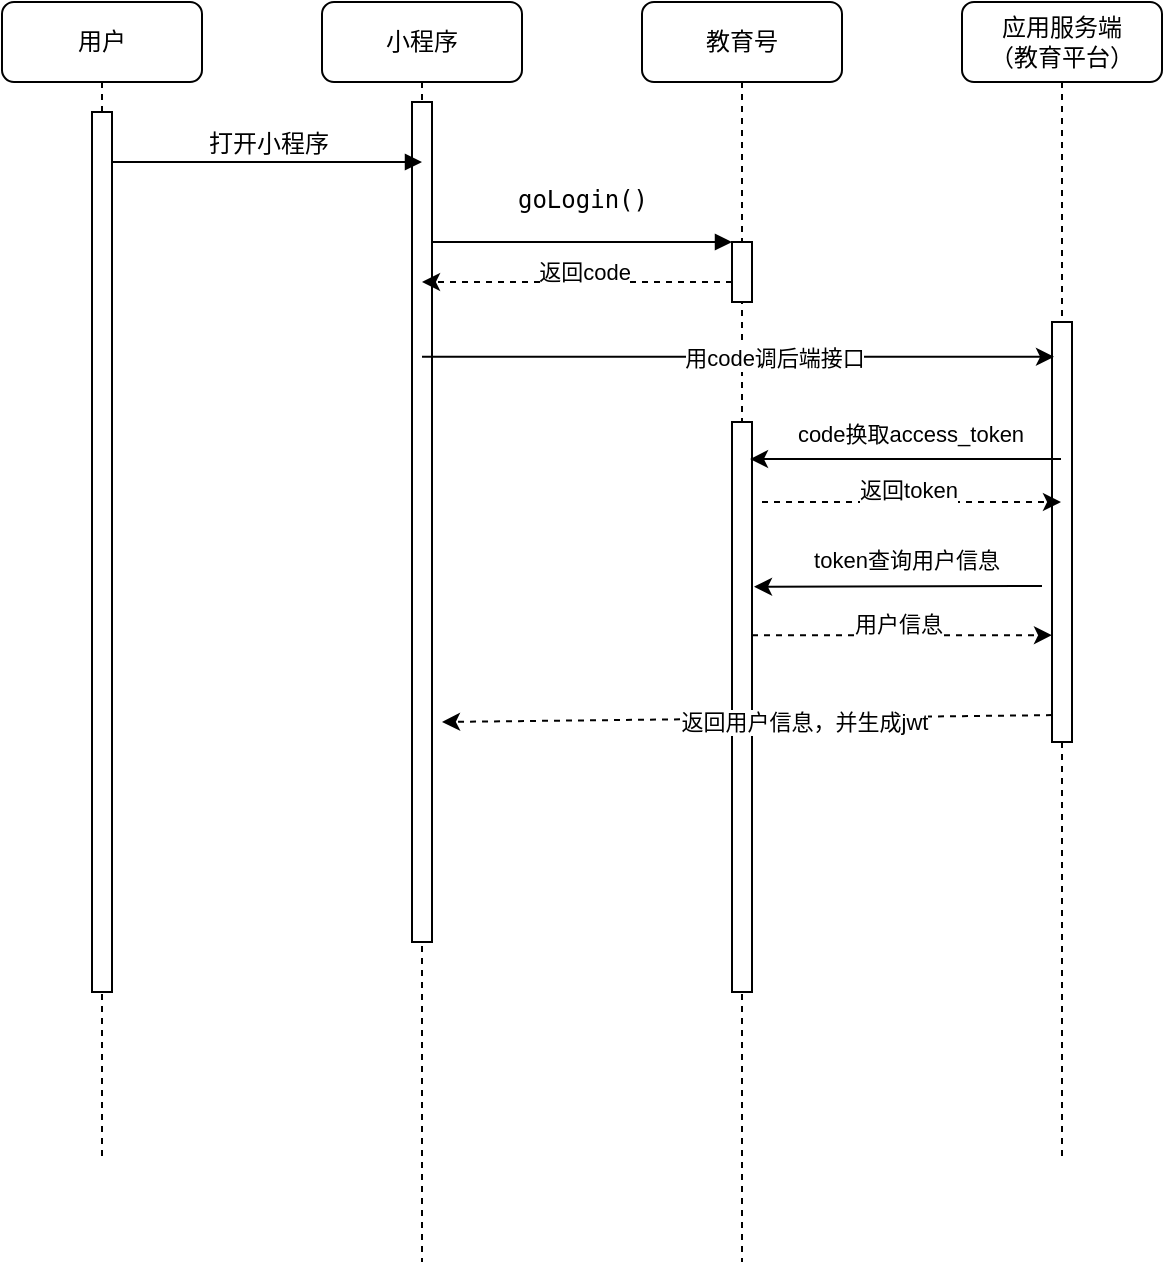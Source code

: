 <mxfile version="20.8.23" type="github">
  <diagram name="第 1 页" id="AF5TEr3o9fBLPjsSaG36">
    <mxGraphModel dx="954" dy="562" grid="1" gridSize="10" guides="1" tooltips="1" connect="1" arrows="1" fold="1" page="1" pageScale="1" pageWidth="827" pageHeight="1169" math="0" shadow="0">
      <root>
        <mxCell id="0" />
        <mxCell id="1" parent="0" />
        <mxCell id="HEF7RUJ6DUYRe6dDmY_Z-1" value="小程序" style="shape=umlLifeline;perimeter=lifelinePerimeter;whiteSpace=wrap;html=1;container=1;collapsible=0;recursiveResize=0;outlineConnect=0;rounded=1;shadow=0;comic=0;labelBackgroundColor=none;strokeWidth=1;fontFamily=Verdana;fontSize=12;align=center;" vertex="1" parent="1">
          <mxGeometry x="260" y="80" width="100" height="630" as="geometry" />
        </mxCell>
        <mxCell id="HEF7RUJ6DUYRe6dDmY_Z-2" style="edgeStyle=none;rounded=0;orthogonalLoop=1;jettySize=auto;html=1;dashed=1;elbow=vertical;" edge="1" parent="HEF7RUJ6DUYRe6dDmY_Z-1" source="HEF7RUJ6DUYRe6dDmY_Z-3" target="HEF7RUJ6DUYRe6dDmY_Z-1">
          <mxGeometry relative="1" as="geometry" />
        </mxCell>
        <mxCell id="HEF7RUJ6DUYRe6dDmY_Z-3" value="" style="html=1;points=[];perimeter=orthogonalPerimeter;rounded=0;shadow=0;comic=0;labelBackgroundColor=none;strokeWidth=1;fontFamily=Verdana;fontSize=12;align=center;" vertex="1" parent="HEF7RUJ6DUYRe6dDmY_Z-1">
          <mxGeometry x="45" y="50" width="10" height="420" as="geometry" />
        </mxCell>
        <mxCell id="HEF7RUJ6DUYRe6dDmY_Z-4" value="教育号" style="shape=umlLifeline;perimeter=lifelinePerimeter;whiteSpace=wrap;html=1;container=1;collapsible=0;recursiveResize=0;outlineConnect=0;rounded=1;shadow=0;comic=0;labelBackgroundColor=none;strokeWidth=1;fontFamily=Verdana;fontSize=12;align=center;" vertex="1" parent="1">
          <mxGeometry x="420" y="80" width="100" height="630" as="geometry" />
        </mxCell>
        <mxCell id="HEF7RUJ6DUYRe6dDmY_Z-5" value="" style="html=1;points=[];perimeter=orthogonalPerimeter;rounded=0;shadow=0;comic=0;labelBackgroundColor=none;strokeWidth=1;fontFamily=Verdana;fontSize=12;align=center;" vertex="1" parent="HEF7RUJ6DUYRe6dDmY_Z-4">
          <mxGeometry x="45" y="120" width="10" height="30" as="geometry" />
        </mxCell>
        <mxCell id="HEF7RUJ6DUYRe6dDmY_Z-6" style="edgeStyle=none;rounded=0;orthogonalLoop=1;jettySize=auto;html=1;elbow=vertical;" edge="1" parent="HEF7RUJ6DUYRe6dDmY_Z-4" source="HEF7RUJ6DUYRe6dDmY_Z-7" target="HEF7RUJ6DUYRe6dDmY_Z-4">
          <mxGeometry relative="1" as="geometry" />
        </mxCell>
        <mxCell id="HEF7RUJ6DUYRe6dDmY_Z-7" value="" style="html=1;points=[];perimeter=orthogonalPerimeter;rounded=0;shadow=0;comic=0;labelBackgroundColor=none;strokeWidth=1;fontFamily=Verdana;fontSize=12;align=center;" vertex="1" parent="HEF7RUJ6DUYRe6dDmY_Z-4">
          <mxGeometry x="45" y="210" width="10" height="285" as="geometry" />
        </mxCell>
        <mxCell id="HEF7RUJ6DUYRe6dDmY_Z-8" value="应用服务端&lt;br style=&quot;border-color: var(--border-color);&quot;&gt;（教育平台）" style="shape=umlLifeline;perimeter=lifelinePerimeter;whiteSpace=wrap;html=1;container=1;collapsible=0;recursiveResize=0;outlineConnect=0;rounded=1;shadow=0;comic=0;labelBackgroundColor=none;strokeWidth=1;fontFamily=Verdana;fontSize=12;align=center;" vertex="1" parent="1">
          <mxGeometry x="580" y="80" width="100" height="580" as="geometry" />
        </mxCell>
        <mxCell id="HEF7RUJ6DUYRe6dDmY_Z-45" style="edgeStyle=orthogonalEdgeStyle;rounded=0;orthogonalLoop=1;jettySize=auto;html=1;" edge="1" parent="HEF7RUJ6DUYRe6dDmY_Z-8" source="HEF7RUJ6DUYRe6dDmY_Z-9" target="HEF7RUJ6DUYRe6dDmY_Z-8">
          <mxGeometry relative="1" as="geometry">
            <Array as="points">
              <mxPoint x="50" y="360" />
              <mxPoint x="50" y="360" />
            </Array>
          </mxGeometry>
        </mxCell>
        <mxCell id="HEF7RUJ6DUYRe6dDmY_Z-9" value="" style="html=1;points=[];perimeter=orthogonalPerimeter;rounded=0;shadow=0;comic=0;labelBackgroundColor=none;strokeWidth=1;fontFamily=Verdana;fontSize=12;align=center;" vertex="1" parent="HEF7RUJ6DUYRe6dDmY_Z-8">
          <mxGeometry x="45" y="160" width="10" height="210" as="geometry" />
        </mxCell>
        <mxCell id="HEF7RUJ6DUYRe6dDmY_Z-14" value="用户" style="shape=umlLifeline;perimeter=lifelinePerimeter;whiteSpace=wrap;html=1;container=1;collapsible=0;recursiveResize=0;outlineConnect=0;rounded=1;shadow=0;comic=0;labelBackgroundColor=none;strokeWidth=1;fontFamily=Verdana;fontSize=12;align=center;" vertex="1" parent="1">
          <mxGeometry x="100" y="80" width="100" height="580" as="geometry" />
        </mxCell>
        <mxCell id="HEF7RUJ6DUYRe6dDmY_Z-15" value="" style="html=1;points=[];perimeter=orthogonalPerimeter;rounded=0;shadow=0;comic=0;labelBackgroundColor=none;strokeWidth=1;fontFamily=Verdana;fontSize=12;align=center;" vertex="1" parent="HEF7RUJ6DUYRe6dDmY_Z-14">
          <mxGeometry x="45" y="55" width="10" height="440" as="geometry" />
        </mxCell>
        <mxCell id="HEF7RUJ6DUYRe6dDmY_Z-16" value="打开小程序" style="html=1;verticalAlign=bottom;endArrow=block;entryX=0.5;entryY=0.071;labelBackgroundColor=none;fontFamily=Verdana;fontSize=12;edgeStyle=elbowEdgeStyle;elbow=vertical;entryDx=0;entryDy=0;entryPerimeter=0;" edge="1" parent="1" source="HEF7RUJ6DUYRe6dDmY_Z-15" target="HEF7RUJ6DUYRe6dDmY_Z-3">
          <mxGeometry relative="1" as="geometry">
            <mxPoint x="220" y="190" as="sourcePoint" />
          </mxGeometry>
        </mxCell>
        <mxCell id="HEF7RUJ6DUYRe6dDmY_Z-17" value="&lt;pre&gt;&lt;code&gt;goLogin()&lt;/code&gt;&lt;/pre&gt;" style="html=1;verticalAlign=bottom;endArrow=block;entryX=0;entryY=0;labelBackgroundColor=none;fontFamily=Verdana;fontSize=12;edgeStyle=elbowEdgeStyle;elbow=vertical;" edge="1" parent="1" source="HEF7RUJ6DUYRe6dDmY_Z-3" target="HEF7RUJ6DUYRe6dDmY_Z-5">
          <mxGeometry relative="1" as="geometry">
            <mxPoint x="370" y="200" as="sourcePoint" />
          </mxGeometry>
        </mxCell>
        <mxCell id="HEF7RUJ6DUYRe6dDmY_Z-23" style="rounded=0;orthogonalLoop=1;jettySize=auto;html=1;dashed=1;" edge="1" parent="1" source="HEF7RUJ6DUYRe6dDmY_Z-5" target="HEF7RUJ6DUYRe6dDmY_Z-1">
          <mxGeometry relative="1" as="geometry">
            <mxPoint x="470" y="240" as="sourcePoint" />
            <Array as="points">
              <mxPoint x="380" y="220" />
            </Array>
          </mxGeometry>
        </mxCell>
        <mxCell id="HEF7RUJ6DUYRe6dDmY_Z-24" value="返回code" style="edgeLabel;html=1;align=center;verticalAlign=middle;resizable=0;points=[];" vertex="1" connectable="0" parent="HEF7RUJ6DUYRe6dDmY_Z-23">
          <mxGeometry x="-0.308" y="1" relative="1" as="geometry">
            <mxPoint x="-21" y="-6" as="offset" />
          </mxGeometry>
        </mxCell>
        <mxCell id="HEF7RUJ6DUYRe6dDmY_Z-31" style="rounded=0;orthogonalLoop=1;jettySize=auto;html=1;elbow=vertical;entryX=0.1;entryY=0.083;entryDx=0;entryDy=0;entryPerimeter=0;" edge="1" parent="1" source="HEF7RUJ6DUYRe6dDmY_Z-1" target="HEF7RUJ6DUYRe6dDmY_Z-9">
          <mxGeometry relative="1" as="geometry">
            <mxPoint x="480" y="450" as="sourcePoint" />
          </mxGeometry>
        </mxCell>
        <mxCell id="HEF7RUJ6DUYRe6dDmY_Z-32" value="用code调后端接口" style="edgeLabel;html=1;align=center;verticalAlign=middle;resizable=0;points=[];" vertex="1" connectable="0" parent="HEF7RUJ6DUYRe6dDmY_Z-31">
          <mxGeometry x="0.243" y="-1" relative="1" as="geometry">
            <mxPoint x="-21" y="-1" as="offset" />
          </mxGeometry>
        </mxCell>
        <mxCell id="HEF7RUJ6DUYRe6dDmY_Z-39" style="edgeStyle=none;rounded=0;orthogonalLoop=1;jettySize=auto;html=1;elbow=vertical;dashed=1;" edge="1" parent="1" target="HEF7RUJ6DUYRe6dDmY_Z-8">
          <mxGeometry relative="1" as="geometry">
            <mxPoint x="480" y="330" as="sourcePoint" />
            <mxPoint x="480" y="530" as="targetPoint" />
          </mxGeometry>
        </mxCell>
        <mxCell id="HEF7RUJ6DUYRe6dDmY_Z-40" value="返回token" style="edgeLabel;html=1;align=center;verticalAlign=middle;resizable=0;points=[];" vertex="1" connectable="0" parent="HEF7RUJ6DUYRe6dDmY_Z-39">
          <mxGeometry x="-0.314" y="-1" relative="1" as="geometry">
            <mxPoint x="21" y="-7" as="offset" />
          </mxGeometry>
        </mxCell>
        <mxCell id="HEF7RUJ6DUYRe6dDmY_Z-35" style="edgeStyle=none;rounded=0;orthogonalLoop=1;jettySize=auto;html=1;elbow=vertical;entryX=0.9;entryY=0.065;entryDx=0;entryDy=0;entryPerimeter=0;" edge="1" parent="1" source="HEF7RUJ6DUYRe6dDmY_Z-8" target="HEF7RUJ6DUYRe6dDmY_Z-7">
          <mxGeometry relative="1" as="geometry" />
        </mxCell>
        <mxCell id="HEF7RUJ6DUYRe6dDmY_Z-36" value="code换取access_token" style="edgeLabel;html=1;align=center;verticalAlign=middle;resizable=0;points=[];" vertex="1" connectable="0" parent="HEF7RUJ6DUYRe6dDmY_Z-35">
          <mxGeometry x="0.265" relative="1" as="geometry">
            <mxPoint x="23" y="-13" as="offset" />
          </mxGeometry>
        </mxCell>
        <mxCell id="HEF7RUJ6DUYRe6dDmY_Z-46" style="edgeStyle=none;rounded=0;orthogonalLoop=1;jettySize=auto;html=1;elbow=vertical;entryX=1.1;entryY=0.289;entryDx=0;entryDy=0;entryPerimeter=0;" edge="1" parent="1" target="HEF7RUJ6DUYRe6dDmY_Z-7">
          <mxGeometry relative="1" as="geometry">
            <mxPoint x="620" y="372" as="sourcePoint" />
            <mxPoint x="484" y="319" as="targetPoint" />
          </mxGeometry>
        </mxCell>
        <mxCell id="HEF7RUJ6DUYRe6dDmY_Z-47" value="token查询用户信息" style="edgeLabel;html=1;align=center;verticalAlign=middle;resizable=0;points=[];" vertex="1" connectable="0" parent="HEF7RUJ6DUYRe6dDmY_Z-46">
          <mxGeometry x="0.265" relative="1" as="geometry">
            <mxPoint x="23" y="-13" as="offset" />
          </mxGeometry>
        </mxCell>
        <mxCell id="HEF7RUJ6DUYRe6dDmY_Z-48" style="edgeStyle=none;rounded=0;orthogonalLoop=1;jettySize=auto;html=1;elbow=vertical;dashed=1;exitX=1;exitY=0.374;exitDx=0;exitDy=0;exitPerimeter=0;" edge="1" parent="1" source="HEF7RUJ6DUYRe6dDmY_Z-7" target="HEF7RUJ6DUYRe6dDmY_Z-9">
          <mxGeometry relative="1" as="geometry">
            <mxPoint x="490" y="340" as="sourcePoint" />
            <mxPoint x="640" y="340" as="targetPoint" />
          </mxGeometry>
        </mxCell>
        <mxCell id="HEF7RUJ6DUYRe6dDmY_Z-49" value="用户信息" style="edgeLabel;html=1;align=center;verticalAlign=middle;resizable=0;points=[];" vertex="1" connectable="0" parent="HEF7RUJ6DUYRe6dDmY_Z-48">
          <mxGeometry x="-0.314" y="-1" relative="1" as="geometry">
            <mxPoint x="21" y="-7" as="offset" />
          </mxGeometry>
        </mxCell>
        <mxCell id="HEF7RUJ6DUYRe6dDmY_Z-50" style="edgeStyle=none;rounded=0;orthogonalLoop=1;jettySize=auto;html=1;elbow=vertical;dashed=1;exitX=0;exitY=0.936;exitDx=0;exitDy=0;exitPerimeter=0;" edge="1" parent="1" source="HEF7RUJ6DUYRe6dDmY_Z-9">
          <mxGeometry relative="1" as="geometry">
            <mxPoint x="485" y="407" as="sourcePoint" />
            <mxPoint x="320" y="440" as="targetPoint" />
          </mxGeometry>
        </mxCell>
        <mxCell id="HEF7RUJ6DUYRe6dDmY_Z-51" value="返回用户信息，并生成jwt" style="edgeLabel;html=1;align=center;verticalAlign=middle;resizable=0;points=[];" vertex="1" connectable="0" parent="HEF7RUJ6DUYRe6dDmY_Z-50">
          <mxGeometry x="-0.314" y="-1" relative="1" as="geometry">
            <mxPoint x="-20" y="3" as="offset" />
          </mxGeometry>
        </mxCell>
      </root>
    </mxGraphModel>
  </diagram>
</mxfile>
